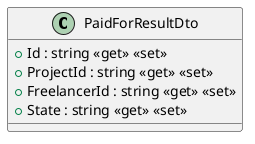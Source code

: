 @startuml
class PaidForResultDto {
    + Id : string <<get>> <<set>>
    + ProjectId : string <<get>> <<set>>
    + FreelancerId : string <<get>> <<set>>
    + State : string <<get>> <<set>>
}
@enduml
